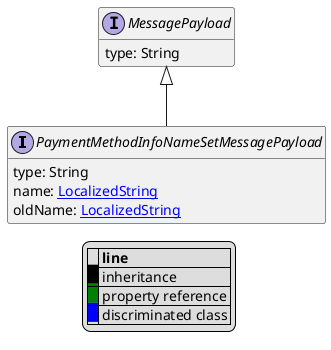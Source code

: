 @startuml

hide empty fields
hide empty methods
legend
|= |= line |
|<back:black>   </back>| inheritance |
|<back:green>   </back>| property reference |
|<back:blue>   </back>| discriminated class |
endlegend
interface PaymentMethodInfoNameSetMessagePayload [[PaymentMethodInfoNameSetMessagePayload.svg]] extends MessagePayload {
    type: String
    name: [[LocalizedString.svg LocalizedString]]
    oldName: [[LocalizedString.svg LocalizedString]]
}
interface MessagePayload [[MessagePayload.svg]]  {
    type: String
}





@enduml
